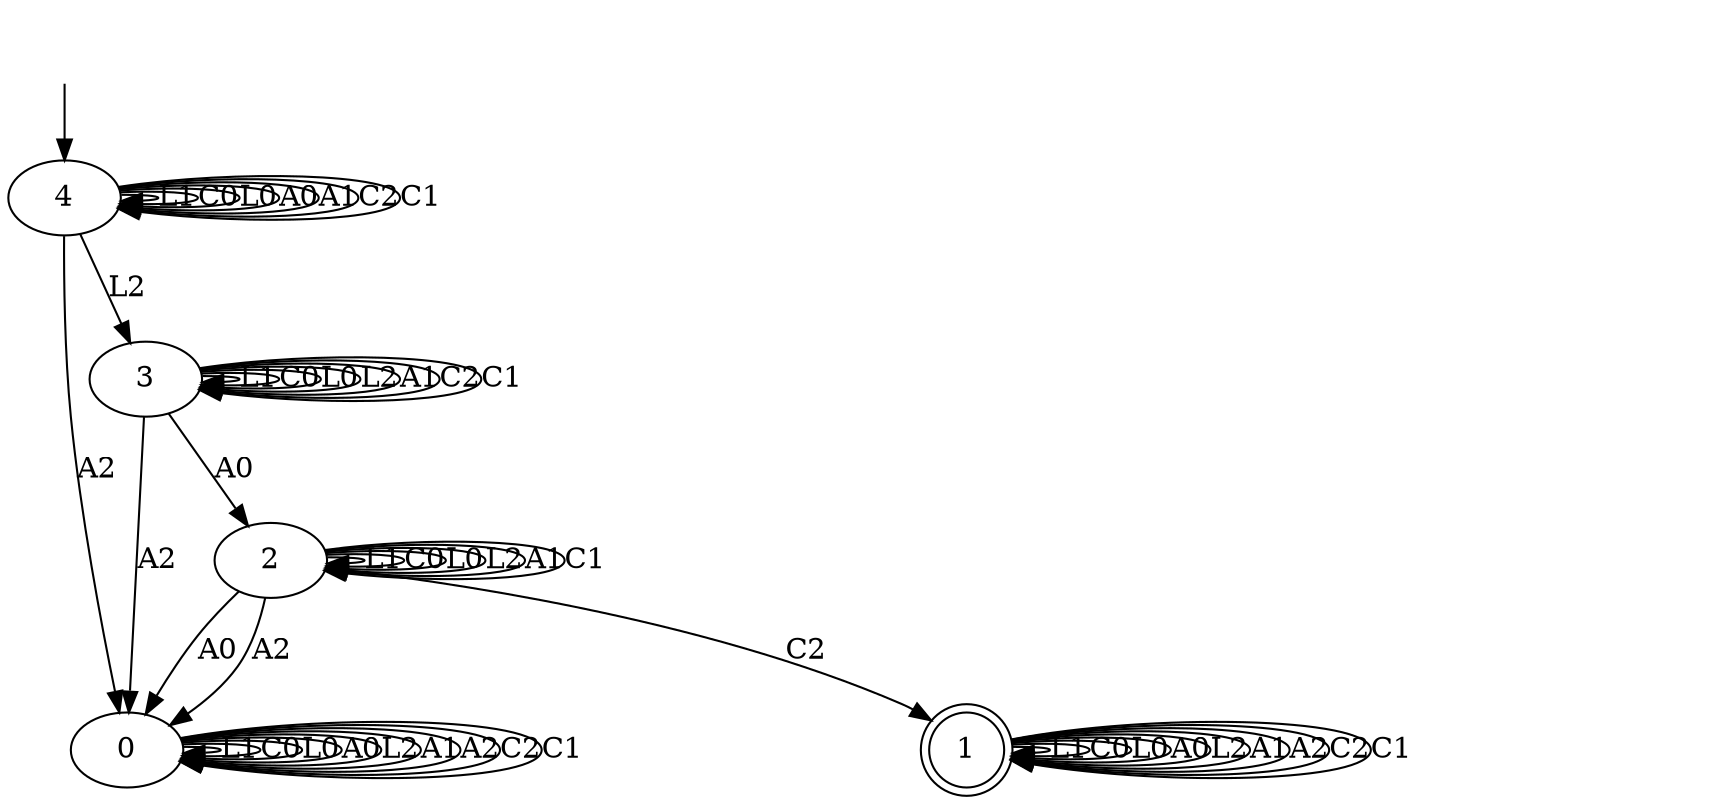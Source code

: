 digraph "data/our_models/magento_3_b2" {
0 [label=0];
1 [label=1, shape=doublecircle];
2 [label=2];
3 [label=3];
4 [label=4];
0 -> 0  [label=L1];
0 -> 0  [label=C0];
0 -> 0  [label=L0];
0 -> 0  [label=A0];
0 -> 0  [label=L2];
0 -> 0  [label=A1];
0 -> 0  [label=A2];
0 -> 0  [label=C2];
0 -> 0  [label=C1];
1 -> 1  [label=L1];
1 -> 1  [label=C0];
1 -> 1  [label=L0];
1 -> 1  [label=A0];
1 -> 1  [label=L2];
1 -> 1  [label=A1];
1 -> 1  [label=A2];
1 -> 1  [label=C2];
1 -> 1  [label=C1];
2 -> 2  [label=L1];
2 -> 2  [label=C0];
2 -> 2  [label=L0];
2 -> 0  [label=A0];
2 -> 2  [label=L2];
2 -> 2  [label=A1];
2 -> 0  [label=A2];
2 -> 1  [label=C2];
2 -> 2  [label=C1];
3 -> 3  [label=L1];
3 -> 3  [label=C0];
3 -> 3  [label=L0];
3 -> 2  [label=A0];
3 -> 3  [label=L2];
3 -> 3  [label=A1];
3 -> 0  [label=A2];
3 -> 3  [label=C2];
3 -> 3  [label=C1];
4 -> 4  [label=L1];
4 -> 4  [label=C0];
4 -> 4  [label=L0];
4 -> 4  [label=A0];
4 -> 3  [label=L2];
4 -> 4  [label=A1];
4 -> 0  [label=A2];
4 -> 4  [label=C2];
4 -> 4  [label=C1];
__start0 [label="", shape=none];
__start0 -> 4  [label=""];
}
